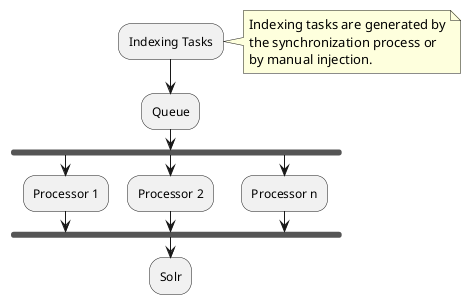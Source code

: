 @startuml

:Indexing Tasks;
note right
  Indexing tasks are generated by
  the synchronization process or
  by manual injection.
end note
:Queue;
fork
:Processor 1;
fork again
:Processor 2;
fork again
:Processor n;
end fork
:Solr;

@enduml
